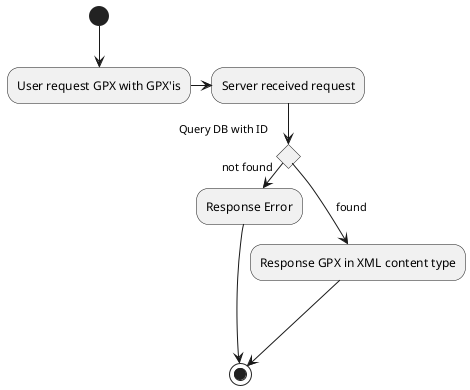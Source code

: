 @startuml ViewSpecificGPX

(*) --> "User request GPX with GPX'is"
-right-> "Server received request"
if "Query DB with ID" then
-->[found] "Response GPX in XML content type"
---> (*)
else
->[not found] "Response Error"
endif
--> (*)

@enduml
